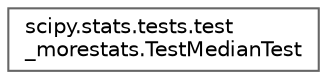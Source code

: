 digraph "Graphical Class Hierarchy"
{
 // LATEX_PDF_SIZE
  bgcolor="transparent";
  edge [fontname=Helvetica,fontsize=10,labelfontname=Helvetica,labelfontsize=10];
  node [fontname=Helvetica,fontsize=10,shape=box,height=0.2,width=0.4];
  rankdir="LR";
  Node0 [id="Node000000",label="scipy.stats.tests.test\l_morestats.TestMedianTest",height=0.2,width=0.4,color="grey40", fillcolor="white", style="filled",URL="$dc/da2/classscipy_1_1stats_1_1tests_1_1test__morestats_1_1TestMedianTest.html",tooltip=" "];
}
